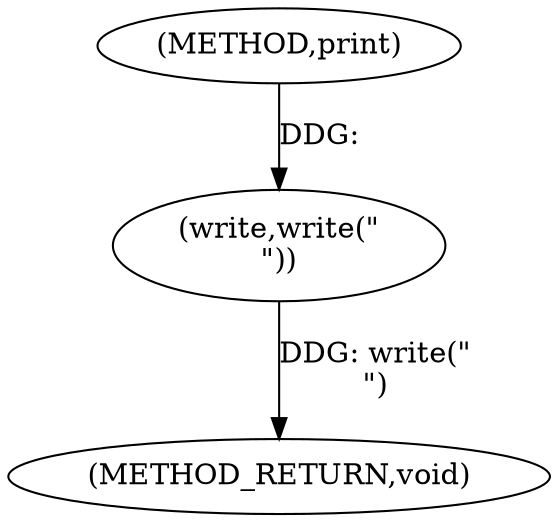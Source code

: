 digraph "print" {  
"1000245" [label = "(METHOD,print)" ]
"1000249" [label = "(METHOD_RETURN,void)" ]
"1000247" [label = "(write,write(\"\n\"))" ]
  "1000247" -> "1000249"  [ label = "DDG: write(\"\n\")"] 
  "1000245" -> "1000247"  [ label = "DDG: "] 
}
